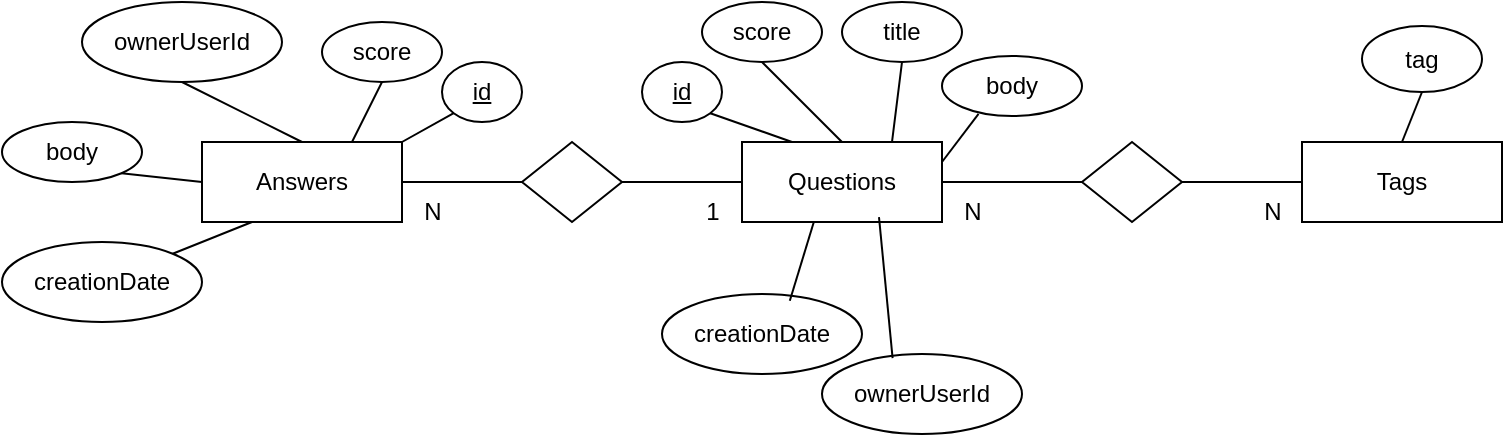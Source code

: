 <mxfile version="24.8.4">
  <diagram name="Página-1" id="HNEb7Du4fnrLxyV0cw4i">
    <mxGraphModel dx="877" dy="469" grid="1" gridSize="10" guides="1" tooltips="1" connect="1" arrows="1" fold="1" page="1" pageScale="1" pageWidth="827" pageHeight="583" math="0" shadow="0">
      <root>
        <mxCell id="0" />
        <mxCell id="1" parent="0" />
        <mxCell id="9Z2YuLmrJsKn_xMtc_M7-1" value="Answers" style="whiteSpace=wrap;html=1;align=center;" vertex="1" parent="1">
          <mxGeometry x="120" y="304" width="100" height="40" as="geometry" />
        </mxCell>
        <mxCell id="9Z2YuLmrJsKn_xMtc_M7-2" value="Questions" style="whiteSpace=wrap;html=1;align=center;" vertex="1" parent="1">
          <mxGeometry x="390" y="304" width="100" height="40" as="geometry" />
        </mxCell>
        <mxCell id="9Z2YuLmrJsKn_xMtc_M7-3" value="Tags" style="whiteSpace=wrap;html=1;align=center;" vertex="1" parent="1">
          <mxGeometry x="670" y="304" width="100" height="40" as="geometry" />
        </mxCell>
        <mxCell id="9Z2YuLmrJsKn_xMtc_M7-4" value="body" style="ellipse;whiteSpace=wrap;html=1;align=center;" vertex="1" parent="1">
          <mxGeometry x="20" y="294" width="70" height="30" as="geometry" />
        </mxCell>
        <mxCell id="9Z2YuLmrJsKn_xMtc_M7-5" value="body" style="ellipse;whiteSpace=wrap;html=1;align=center;" vertex="1" parent="1">
          <mxGeometry x="490" y="261" width="70" height="30" as="geometry" />
        </mxCell>
        <mxCell id="9Z2YuLmrJsKn_xMtc_M7-9" value="" style="endArrow=none;html=1;rounded=0;exitX=1;exitY=1;exitDx=0;exitDy=0;entryX=0;entryY=0.5;entryDx=0;entryDy=0;" edge="1" parent="1" source="9Z2YuLmrJsKn_xMtc_M7-4" target="9Z2YuLmrJsKn_xMtc_M7-1">
          <mxGeometry relative="1" as="geometry">
            <mxPoint x="350" y="304" as="sourcePoint" />
            <mxPoint x="510" y="304" as="targetPoint" />
          </mxGeometry>
        </mxCell>
        <mxCell id="9Z2YuLmrJsKn_xMtc_M7-11" value="ownerUserId" style="ellipse;whiteSpace=wrap;html=1;align=center;" vertex="1" parent="1">
          <mxGeometry x="60" y="234" width="100" height="40" as="geometry" />
        </mxCell>
        <mxCell id="9Z2YuLmrJsKn_xMtc_M7-12" value="ownerUserId" style="ellipse;whiteSpace=wrap;html=1;align=center;" vertex="1" parent="1">
          <mxGeometry x="430" y="410" width="100" height="40" as="geometry" />
        </mxCell>
        <mxCell id="9Z2YuLmrJsKn_xMtc_M7-13" value="id" style="ellipse;whiteSpace=wrap;html=1;align=center;fontStyle=4;" vertex="1" parent="1">
          <mxGeometry x="240" y="264" width="40" height="30" as="geometry" />
        </mxCell>
        <mxCell id="9Z2YuLmrJsKn_xMtc_M7-14" value="id" style="ellipse;whiteSpace=wrap;html=1;align=center;fontStyle=4;" vertex="1" parent="1">
          <mxGeometry x="340" y="264" width="40" height="30" as="geometry" />
        </mxCell>
        <mxCell id="9Z2YuLmrJsKn_xMtc_M7-15" value="" style="shape=rhombus;perimeter=rhombusPerimeter;whiteSpace=wrap;html=1;align=center;" vertex="1" parent="1">
          <mxGeometry x="560" y="304" width="50" height="40" as="geometry" />
        </mxCell>
        <mxCell id="9Z2YuLmrJsKn_xMtc_M7-16" value="" style="shape=rhombus;perimeter=rhombusPerimeter;whiteSpace=wrap;html=1;align=center;" vertex="1" parent="1">
          <mxGeometry x="280" y="304" width="50" height="40" as="geometry" />
        </mxCell>
        <mxCell id="9Z2YuLmrJsKn_xMtc_M7-17" value="score" style="ellipse;whiteSpace=wrap;html=1;align=center;" vertex="1" parent="1">
          <mxGeometry x="180" y="244" width="60" height="30" as="geometry" />
        </mxCell>
        <mxCell id="9Z2YuLmrJsKn_xMtc_M7-18" value="" style="endArrow=none;html=1;rounded=0;exitX=0;exitY=1;exitDx=0;exitDy=0;entryX=1;entryY=0;entryDx=0;entryDy=0;" edge="1" parent="1" source="9Z2YuLmrJsKn_xMtc_M7-13" target="9Z2YuLmrJsKn_xMtc_M7-1">
          <mxGeometry relative="1" as="geometry">
            <mxPoint x="350" y="304" as="sourcePoint" />
            <mxPoint x="510" y="304" as="targetPoint" />
          </mxGeometry>
        </mxCell>
        <mxCell id="9Z2YuLmrJsKn_xMtc_M7-19" value="" style="endArrow=none;html=1;rounded=0;exitX=0.5;exitY=1;exitDx=0;exitDy=0;entryX=0.75;entryY=0;entryDx=0;entryDy=0;" edge="1" parent="1" source="9Z2YuLmrJsKn_xMtc_M7-17" target="9Z2YuLmrJsKn_xMtc_M7-1">
          <mxGeometry relative="1" as="geometry">
            <mxPoint x="350" y="304" as="sourcePoint" />
            <mxPoint x="510" y="304" as="targetPoint" />
          </mxGeometry>
        </mxCell>
        <mxCell id="9Z2YuLmrJsKn_xMtc_M7-20" value="" style="endArrow=none;html=1;rounded=0;exitX=0.5;exitY=1;exitDx=0;exitDy=0;entryX=0.5;entryY=0;entryDx=0;entryDy=0;" edge="1" parent="1" source="9Z2YuLmrJsKn_xMtc_M7-11" target="9Z2YuLmrJsKn_xMtc_M7-1">
          <mxGeometry relative="1" as="geometry">
            <mxPoint x="350" y="304" as="sourcePoint" />
            <mxPoint x="510" y="304" as="targetPoint" />
          </mxGeometry>
        </mxCell>
        <mxCell id="9Z2YuLmrJsKn_xMtc_M7-31" value="" style="endArrow=none;html=1;rounded=0;exitX=1;exitY=0.5;exitDx=0;exitDy=0;entryX=0;entryY=0.5;entryDx=0;entryDy=0;" edge="1" parent="1" source="9Z2YuLmrJsKn_xMtc_M7-1" target="9Z2YuLmrJsKn_xMtc_M7-16">
          <mxGeometry relative="1" as="geometry">
            <mxPoint x="350" y="304" as="sourcePoint" />
            <mxPoint x="510" y="304" as="targetPoint" />
          </mxGeometry>
        </mxCell>
        <mxCell id="9Z2YuLmrJsKn_xMtc_M7-33" value="" style="endArrow=none;html=1;rounded=0;exitX=1;exitY=0.5;exitDx=0;exitDy=0;entryX=0;entryY=0.5;entryDx=0;entryDy=0;" edge="1" parent="1" source="9Z2YuLmrJsKn_xMtc_M7-16" target="9Z2YuLmrJsKn_xMtc_M7-2">
          <mxGeometry relative="1" as="geometry">
            <mxPoint x="350" y="304" as="sourcePoint" />
            <mxPoint x="510" y="304" as="targetPoint" />
          </mxGeometry>
        </mxCell>
        <mxCell id="9Z2YuLmrJsKn_xMtc_M7-34" value="" style="endArrow=none;html=1;rounded=0;exitX=1;exitY=0.5;exitDx=0;exitDy=0;entryX=0;entryY=0.5;entryDx=0;entryDy=0;" edge="1" parent="1" source="9Z2YuLmrJsKn_xMtc_M7-2" target="9Z2YuLmrJsKn_xMtc_M7-15">
          <mxGeometry relative="1" as="geometry">
            <mxPoint x="350" y="304" as="sourcePoint" />
            <mxPoint x="510" y="304" as="targetPoint" />
          </mxGeometry>
        </mxCell>
        <mxCell id="9Z2YuLmrJsKn_xMtc_M7-35" value="" style="endArrow=none;html=1;rounded=0;exitX=1;exitY=0.5;exitDx=0;exitDy=0;entryX=0;entryY=0.5;entryDx=0;entryDy=0;" edge="1" parent="1" source="9Z2YuLmrJsKn_xMtc_M7-15" target="9Z2YuLmrJsKn_xMtc_M7-3">
          <mxGeometry relative="1" as="geometry">
            <mxPoint x="350" y="304" as="sourcePoint" />
            <mxPoint x="510" y="304" as="targetPoint" />
          </mxGeometry>
        </mxCell>
        <mxCell id="9Z2YuLmrJsKn_xMtc_M7-36" value="title" style="ellipse;whiteSpace=wrap;html=1;align=center;" vertex="1" parent="1">
          <mxGeometry x="440" y="234" width="60" height="30" as="geometry" />
        </mxCell>
        <mxCell id="9Z2YuLmrJsKn_xMtc_M7-37" value="creationDate" style="ellipse;whiteSpace=wrap;html=1;align=center;" vertex="1" parent="1">
          <mxGeometry x="20" y="354" width="100" height="40" as="geometry" />
        </mxCell>
        <mxCell id="9Z2YuLmrJsKn_xMtc_M7-38" value="creationDate" style="ellipse;whiteSpace=wrap;html=1;align=center;" vertex="1" parent="1">
          <mxGeometry x="350" y="380" width="100" height="40" as="geometry" />
        </mxCell>
        <mxCell id="9Z2YuLmrJsKn_xMtc_M7-39" value="" style="endArrow=none;html=1;rounded=0;exitX=1;exitY=0;exitDx=0;exitDy=0;entryX=0.25;entryY=1;entryDx=0;entryDy=0;" edge="1" parent="1" source="9Z2YuLmrJsKn_xMtc_M7-37" target="9Z2YuLmrJsKn_xMtc_M7-1">
          <mxGeometry relative="1" as="geometry">
            <mxPoint x="350" y="304" as="sourcePoint" />
            <mxPoint x="510" y="304" as="targetPoint" />
          </mxGeometry>
        </mxCell>
        <mxCell id="9Z2YuLmrJsKn_xMtc_M7-40" value="" style="endArrow=none;html=1;rounded=0;exitX=1;exitY=1;exitDx=0;exitDy=0;entryX=0.25;entryY=0;entryDx=0;entryDy=0;" edge="1" parent="1" source="9Z2YuLmrJsKn_xMtc_M7-14" target="9Z2YuLmrJsKn_xMtc_M7-2">
          <mxGeometry relative="1" as="geometry">
            <mxPoint x="350" y="304" as="sourcePoint" />
            <mxPoint x="510" y="304" as="targetPoint" />
          </mxGeometry>
        </mxCell>
        <mxCell id="9Z2YuLmrJsKn_xMtc_M7-43" value="" style="endArrow=none;html=1;rounded=0;entryX=0.75;entryY=0;entryDx=0;entryDy=0;exitX=0.5;exitY=1;exitDx=0;exitDy=0;" edge="1" parent="1" source="9Z2YuLmrJsKn_xMtc_M7-36" target="9Z2YuLmrJsKn_xMtc_M7-2">
          <mxGeometry relative="1" as="geometry">
            <mxPoint x="500" y="270" as="sourcePoint" />
            <mxPoint x="510" y="304" as="targetPoint" />
          </mxGeometry>
        </mxCell>
        <mxCell id="9Z2YuLmrJsKn_xMtc_M7-44" value="" style="endArrow=none;html=1;rounded=0;exitX=0.639;exitY=0.084;exitDx=0;exitDy=0;entryX=0.358;entryY=1.01;entryDx=0;entryDy=0;exitPerimeter=0;entryPerimeter=0;" edge="1" parent="1" source="9Z2YuLmrJsKn_xMtc_M7-38" target="9Z2YuLmrJsKn_xMtc_M7-2">
          <mxGeometry relative="1" as="geometry">
            <mxPoint x="350" y="304" as="sourcePoint" />
            <mxPoint x="510" y="304" as="targetPoint" />
          </mxGeometry>
        </mxCell>
        <mxCell id="9Z2YuLmrJsKn_xMtc_M7-45" value="" style="endArrow=none;html=1;rounded=0;exitX=0.353;exitY=0.051;exitDx=0;exitDy=0;entryX=0.685;entryY=0.94;entryDx=0;entryDy=0;entryPerimeter=0;exitPerimeter=0;" edge="1" parent="1" source="9Z2YuLmrJsKn_xMtc_M7-12" target="9Z2YuLmrJsKn_xMtc_M7-2">
          <mxGeometry relative="1" as="geometry">
            <mxPoint x="350" y="304" as="sourcePoint" />
            <mxPoint x="510" y="304" as="targetPoint" />
          </mxGeometry>
        </mxCell>
        <mxCell id="9Z2YuLmrJsKn_xMtc_M7-46" value="" style="endArrow=none;html=1;rounded=0;exitX=1;exitY=0.25;exitDx=0;exitDy=0;entryX=0.261;entryY=0.964;entryDx=0;entryDy=0;entryPerimeter=0;" edge="1" parent="1" source="9Z2YuLmrJsKn_xMtc_M7-2" target="9Z2YuLmrJsKn_xMtc_M7-5">
          <mxGeometry relative="1" as="geometry">
            <mxPoint x="350" y="304" as="sourcePoint" />
            <mxPoint x="510" y="304" as="targetPoint" />
          </mxGeometry>
        </mxCell>
        <mxCell id="9Z2YuLmrJsKn_xMtc_M7-47" value="tag" style="ellipse;whiteSpace=wrap;html=1;align=center;" vertex="1" parent="1">
          <mxGeometry x="700" y="246" width="60" height="33" as="geometry" />
        </mxCell>
        <mxCell id="9Z2YuLmrJsKn_xMtc_M7-48" value="" style="endArrow=none;html=1;rounded=0;exitX=0.5;exitY=1;exitDx=0;exitDy=0;entryX=0.5;entryY=0;entryDx=0;entryDy=0;" edge="1" parent="1" source="9Z2YuLmrJsKn_xMtc_M7-47" target="9Z2YuLmrJsKn_xMtc_M7-3">
          <mxGeometry relative="1" as="geometry">
            <mxPoint x="350" y="304" as="sourcePoint" />
            <mxPoint x="510" y="304" as="targetPoint" />
          </mxGeometry>
        </mxCell>
        <mxCell id="9Z2YuLmrJsKn_xMtc_M7-49" value="N" style="text;html=1;align=center;verticalAlign=middle;resizable=0;points=[];autosize=1;strokeColor=none;fillColor=none;" vertex="1" parent="1">
          <mxGeometry x="220" y="324" width="30" height="30" as="geometry" />
        </mxCell>
        <mxCell id="9Z2YuLmrJsKn_xMtc_M7-50" value="N" style="text;html=1;align=center;verticalAlign=middle;resizable=0;points=[];autosize=1;strokeColor=none;fillColor=none;" vertex="1" parent="1">
          <mxGeometry x="490" y="324" width="30" height="30" as="geometry" />
        </mxCell>
        <mxCell id="9Z2YuLmrJsKn_xMtc_M7-52" value="N" style="text;html=1;align=center;verticalAlign=middle;resizable=0;points=[];autosize=1;strokeColor=none;fillColor=none;" vertex="1" parent="1">
          <mxGeometry x="640" y="324" width="30" height="30" as="geometry" />
        </mxCell>
        <mxCell id="9Z2YuLmrJsKn_xMtc_M7-53" value="1" style="text;html=1;align=center;verticalAlign=middle;resizable=0;points=[];autosize=1;strokeColor=none;fillColor=none;" vertex="1" parent="1">
          <mxGeometry x="360" y="324" width="30" height="30" as="geometry" />
        </mxCell>
        <mxCell id="9Z2YuLmrJsKn_xMtc_M7-54" value="score" style="ellipse;whiteSpace=wrap;html=1;align=center;" vertex="1" parent="1">
          <mxGeometry x="370" y="234" width="60" height="30" as="geometry" />
        </mxCell>
        <mxCell id="9Z2YuLmrJsKn_xMtc_M7-55" value="" style="endArrow=none;html=1;rounded=0;exitX=0.5;exitY=1;exitDx=0;exitDy=0;entryX=0.5;entryY=0;entryDx=0;entryDy=0;" edge="1" parent="1" source="9Z2YuLmrJsKn_xMtc_M7-54" target="9Z2YuLmrJsKn_xMtc_M7-2">
          <mxGeometry relative="1" as="geometry">
            <mxPoint x="330" y="340" as="sourcePoint" />
            <mxPoint x="490" y="340" as="targetPoint" />
          </mxGeometry>
        </mxCell>
      </root>
    </mxGraphModel>
  </diagram>
</mxfile>
